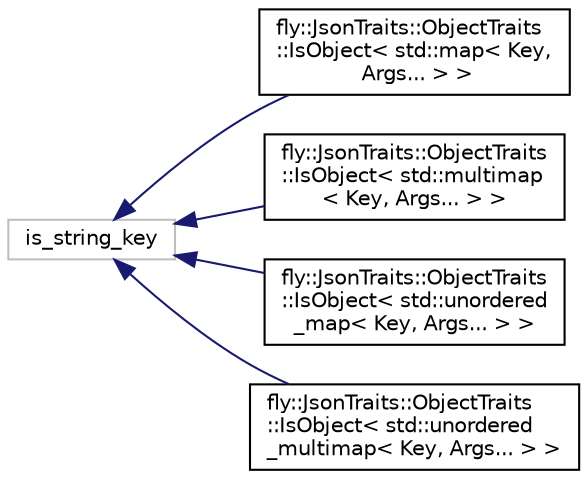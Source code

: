 digraph "Graphical Class Hierarchy"
{
 // LATEX_PDF_SIZE
  edge [fontname="Helvetica",fontsize="10",labelfontname="Helvetica",labelfontsize="10"];
  node [fontname="Helvetica",fontsize="10",shape=record];
  rankdir="LR";
  Node113 [label="is_string_key",height=0.2,width=0.4,color="grey75", fillcolor="white", style="filled",tooltip=" "];
  Node113 -> Node0 [dir="back",color="midnightblue",fontsize="10",style="solid",fontname="Helvetica"];
  Node0 [label="fly::JsonTraits::ObjectTraits\l::IsObject\< std::map\< Key,\l Args... \> \>",height=0.2,width=0.4,color="black", fillcolor="white", style="filled",URL="$structfly_1_1_json_traits_1_1_object_traits_1_1_is_object_3_01std_1_1map_3_01_key_00_01_args_8_8_8_01_4_01_4.html",tooltip=" "];
  Node113 -> Node115 [dir="back",color="midnightblue",fontsize="10",style="solid",fontname="Helvetica"];
  Node115 [label="fly::JsonTraits::ObjectTraits\l::IsObject\< std::multimap\l\< Key, Args... \> \>",height=0.2,width=0.4,color="black", fillcolor="white", style="filled",URL="$structfly_1_1_json_traits_1_1_object_traits_1_1_is_object_3_01std_1_1multimap_3_01_key_00_01_args_8_8_8_01_4_01_4.html",tooltip=" "];
  Node113 -> Node116 [dir="back",color="midnightblue",fontsize="10",style="solid",fontname="Helvetica"];
  Node116 [label="fly::JsonTraits::ObjectTraits\l::IsObject\< std::unordered\l_map\< Key, Args... \> \>",height=0.2,width=0.4,color="black", fillcolor="white", style="filled",URL="$structfly_1_1_json_traits_1_1_object_traits_1_1_is_object_3_01std_1_1unordered__map_3_01_key_00_01_args_8_8_8_01_4_01_4.html",tooltip=" "];
  Node113 -> Node117 [dir="back",color="midnightblue",fontsize="10",style="solid",fontname="Helvetica"];
  Node117 [label="fly::JsonTraits::ObjectTraits\l::IsObject\< std::unordered\l_multimap\< Key, Args... \> \>",height=0.2,width=0.4,color="black", fillcolor="white", style="filled",URL="$structfly_1_1_json_traits_1_1_object_traits_1_1_is_object_3_01std_1_1unordered__multimap_3_01_key_00_01_args_8_8_8_01_4_01_4.html",tooltip=" "];
}
